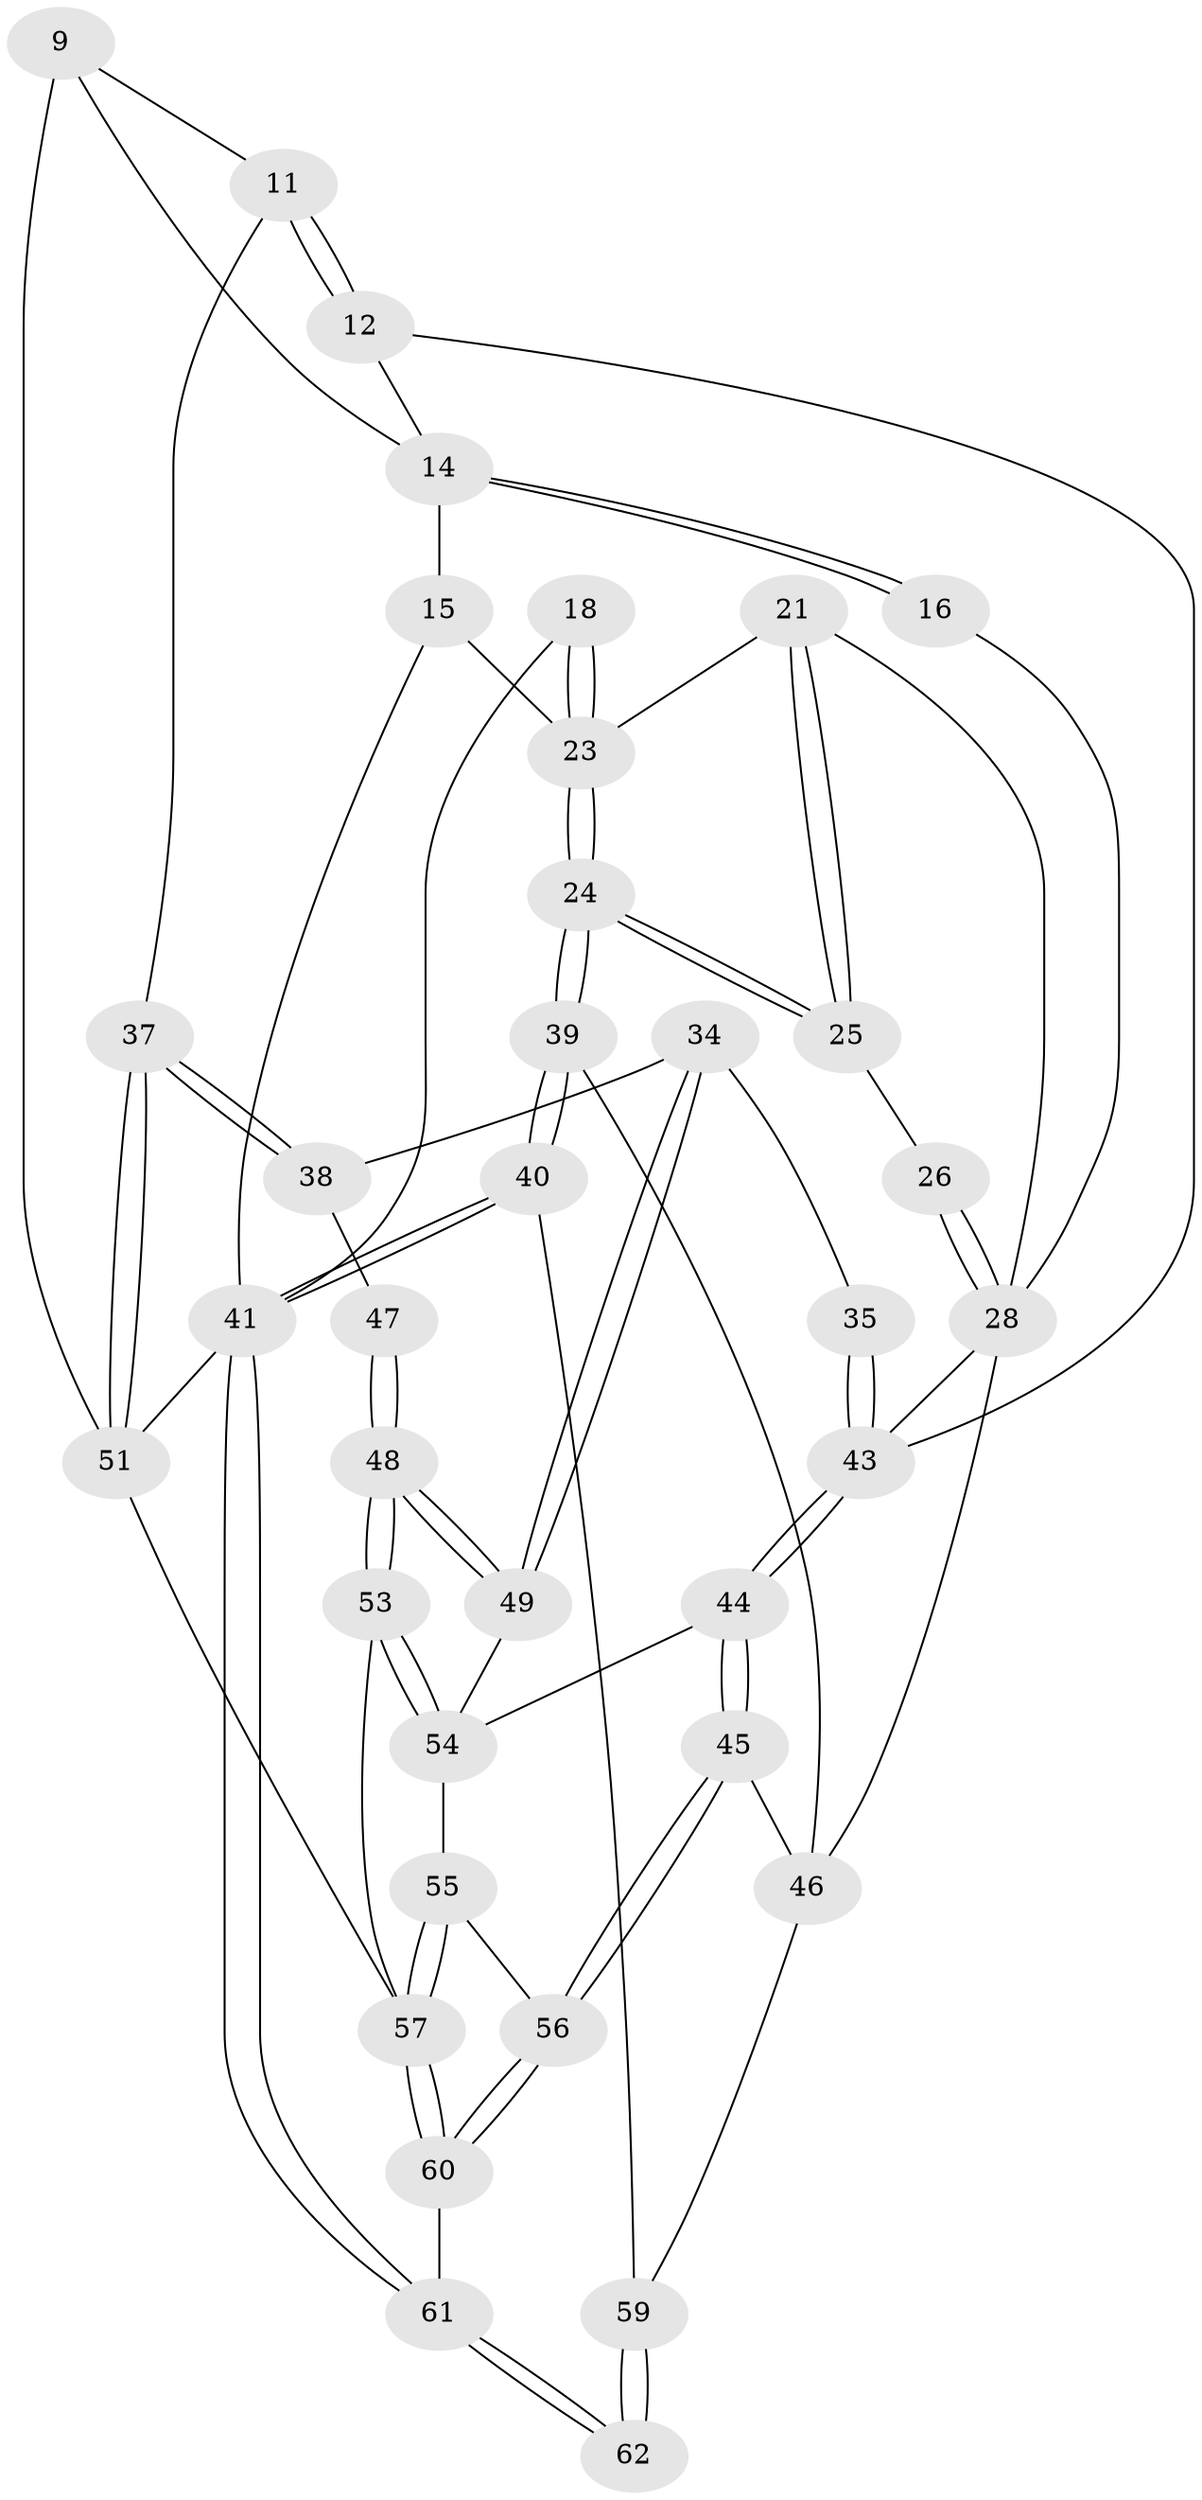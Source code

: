 // original degree distribution, {3: 0.03225806451612903, 6: 0.24193548387096775, 5: 0.45161290322580644, 4: 0.27419354838709675}
// Generated by graph-tools (version 1.1) at 2025/04/03/04/25 22:04:40]
// undirected, 37 vertices, 85 edges
graph export_dot {
graph [start="1"]
  node [color=gray90,style=filled];
  9 [pos="+0.7402066398619482+0.2692922296018865",super="+6"];
  11 [pos="+0.7372055701549974+0.3006135299358915"];
  12 [pos="+0.6929366934222151+0.31294422523496396"];
  14 [pos="+0.2703762515656342+0.156145895784951",super="+8+13"];
  15 [pos="+0.22053394750871827+0.19146388351910965",super="+4"];
  16 [pos="+0.48863644553126867+0.30139292724891137"];
  18 [pos="+0+0.04476750741185082"];
  21 [pos="+0.20423475570164876+0.27717785978755677"];
  23 [pos="+0+0.35417724882142626",super="+22+17"];
  24 [pos="+0+0.40623368529958415"];
  25 [pos="+0+0.41915272345229276"];
  26 [pos="+0.1320889992775489+0.49446934951584526"];
  28 [pos="+0.2134918486765887+0.6249712945272258",super="+27+20"];
  34 [pos="+0.5636285587625437+0.6226988958985623"];
  35 [pos="+0.5580513141586042+0.6212382582051011"];
  37 [pos="+1+0.990457946091189",super="+36+31"];
  38 [pos="+0.8292977318078125+0.5806689187773344",super="+33"];
  39 [pos="+0+0.7057565782433661"];
  40 [pos="+0+0.8474423515604981"];
  41 [pos="+0+1",super="+3"];
  43 [pos="+0.5060923173046031+0.6528152782362807",super="+30+29"];
  44 [pos="+0.5026394360794204+0.7207630772105671"];
  45 [pos="+0.3133336160712191+0.7982027138047193"];
  46 [pos="+0.2144744698059785+0.7393429829639135",super="+42"];
  47 [pos="+0.7049244591693193+0.7128143600748121"];
  48 [pos="+0.6870641457088313+0.76525565586547"];
  49 [pos="+0.6533617553828472+0.756883055269903"];
  51 [pos="+1+1",super="+2+10"];
  53 [pos="+0.6981669350105334+0.8107810803117852"];
  54 [pos="+0.5258302928928049+0.8359479133078429",super="+50"];
  55 [pos="+0.5249403068026334+0.8392359508554428"];
  56 [pos="+0.36471482238550235+0.8876264638459507"];
  57 [pos="+0.6603544458119918+1",super="+52"];
  59 [pos="+0.029172472883115197+0.8931160768743119",super="+58"];
  60 [pos="+0.4079475712192039+1"];
  61 [pos="+0.19030593455332415+1"];
  62 [pos="+0.18045639575901026+1"];
  9 -- 11;
  9 -- 51 [weight=2];
  9 -- 14;
  11 -- 12;
  11 -- 12;
  11 -- 37;
  12 -- 14;
  12 -- 43;
  14 -- 15 [weight=2];
  14 -- 16 [weight=2];
  14 -- 16;
  15 -- 41;
  15 -- 23;
  16 -- 28;
  18 -- 23 [weight=2];
  18 -- 23;
  18 -- 41;
  21 -- 25;
  21 -- 25;
  21 -- 23;
  21 -- 28;
  23 -- 24;
  23 -- 24;
  24 -- 25;
  24 -- 25;
  24 -- 39;
  24 -- 39;
  25 -- 26;
  26 -- 28 [weight=2];
  26 -- 28;
  28 -- 46;
  28 -- 43;
  34 -- 35;
  34 -- 49;
  34 -- 49;
  34 -- 38;
  35 -- 43 [weight=2];
  35 -- 43;
  37 -- 38 [weight=2];
  37 -- 38;
  37 -- 51 [weight=2];
  37 -- 51;
  38 -- 47 [weight=2];
  39 -- 40;
  39 -- 40;
  39 -- 46;
  40 -- 41;
  40 -- 41;
  40 -- 59;
  41 -- 61;
  41 -- 61;
  41 -- 51 [weight=2];
  43 -- 44;
  43 -- 44;
  44 -- 45;
  44 -- 45;
  44 -- 54;
  45 -- 46;
  45 -- 56;
  45 -- 56;
  46 -- 59;
  47 -- 48;
  47 -- 48;
  48 -- 49;
  48 -- 49;
  48 -- 53;
  48 -- 53;
  49 -- 54;
  51 -- 57;
  53 -- 54;
  53 -- 54;
  53 -- 57;
  54 -- 55;
  55 -- 56;
  55 -- 57;
  55 -- 57;
  56 -- 60;
  56 -- 60;
  57 -- 60;
  57 -- 60;
  59 -- 62 [weight=2];
  59 -- 62;
  60 -- 61;
  61 -- 62;
  61 -- 62;
}
